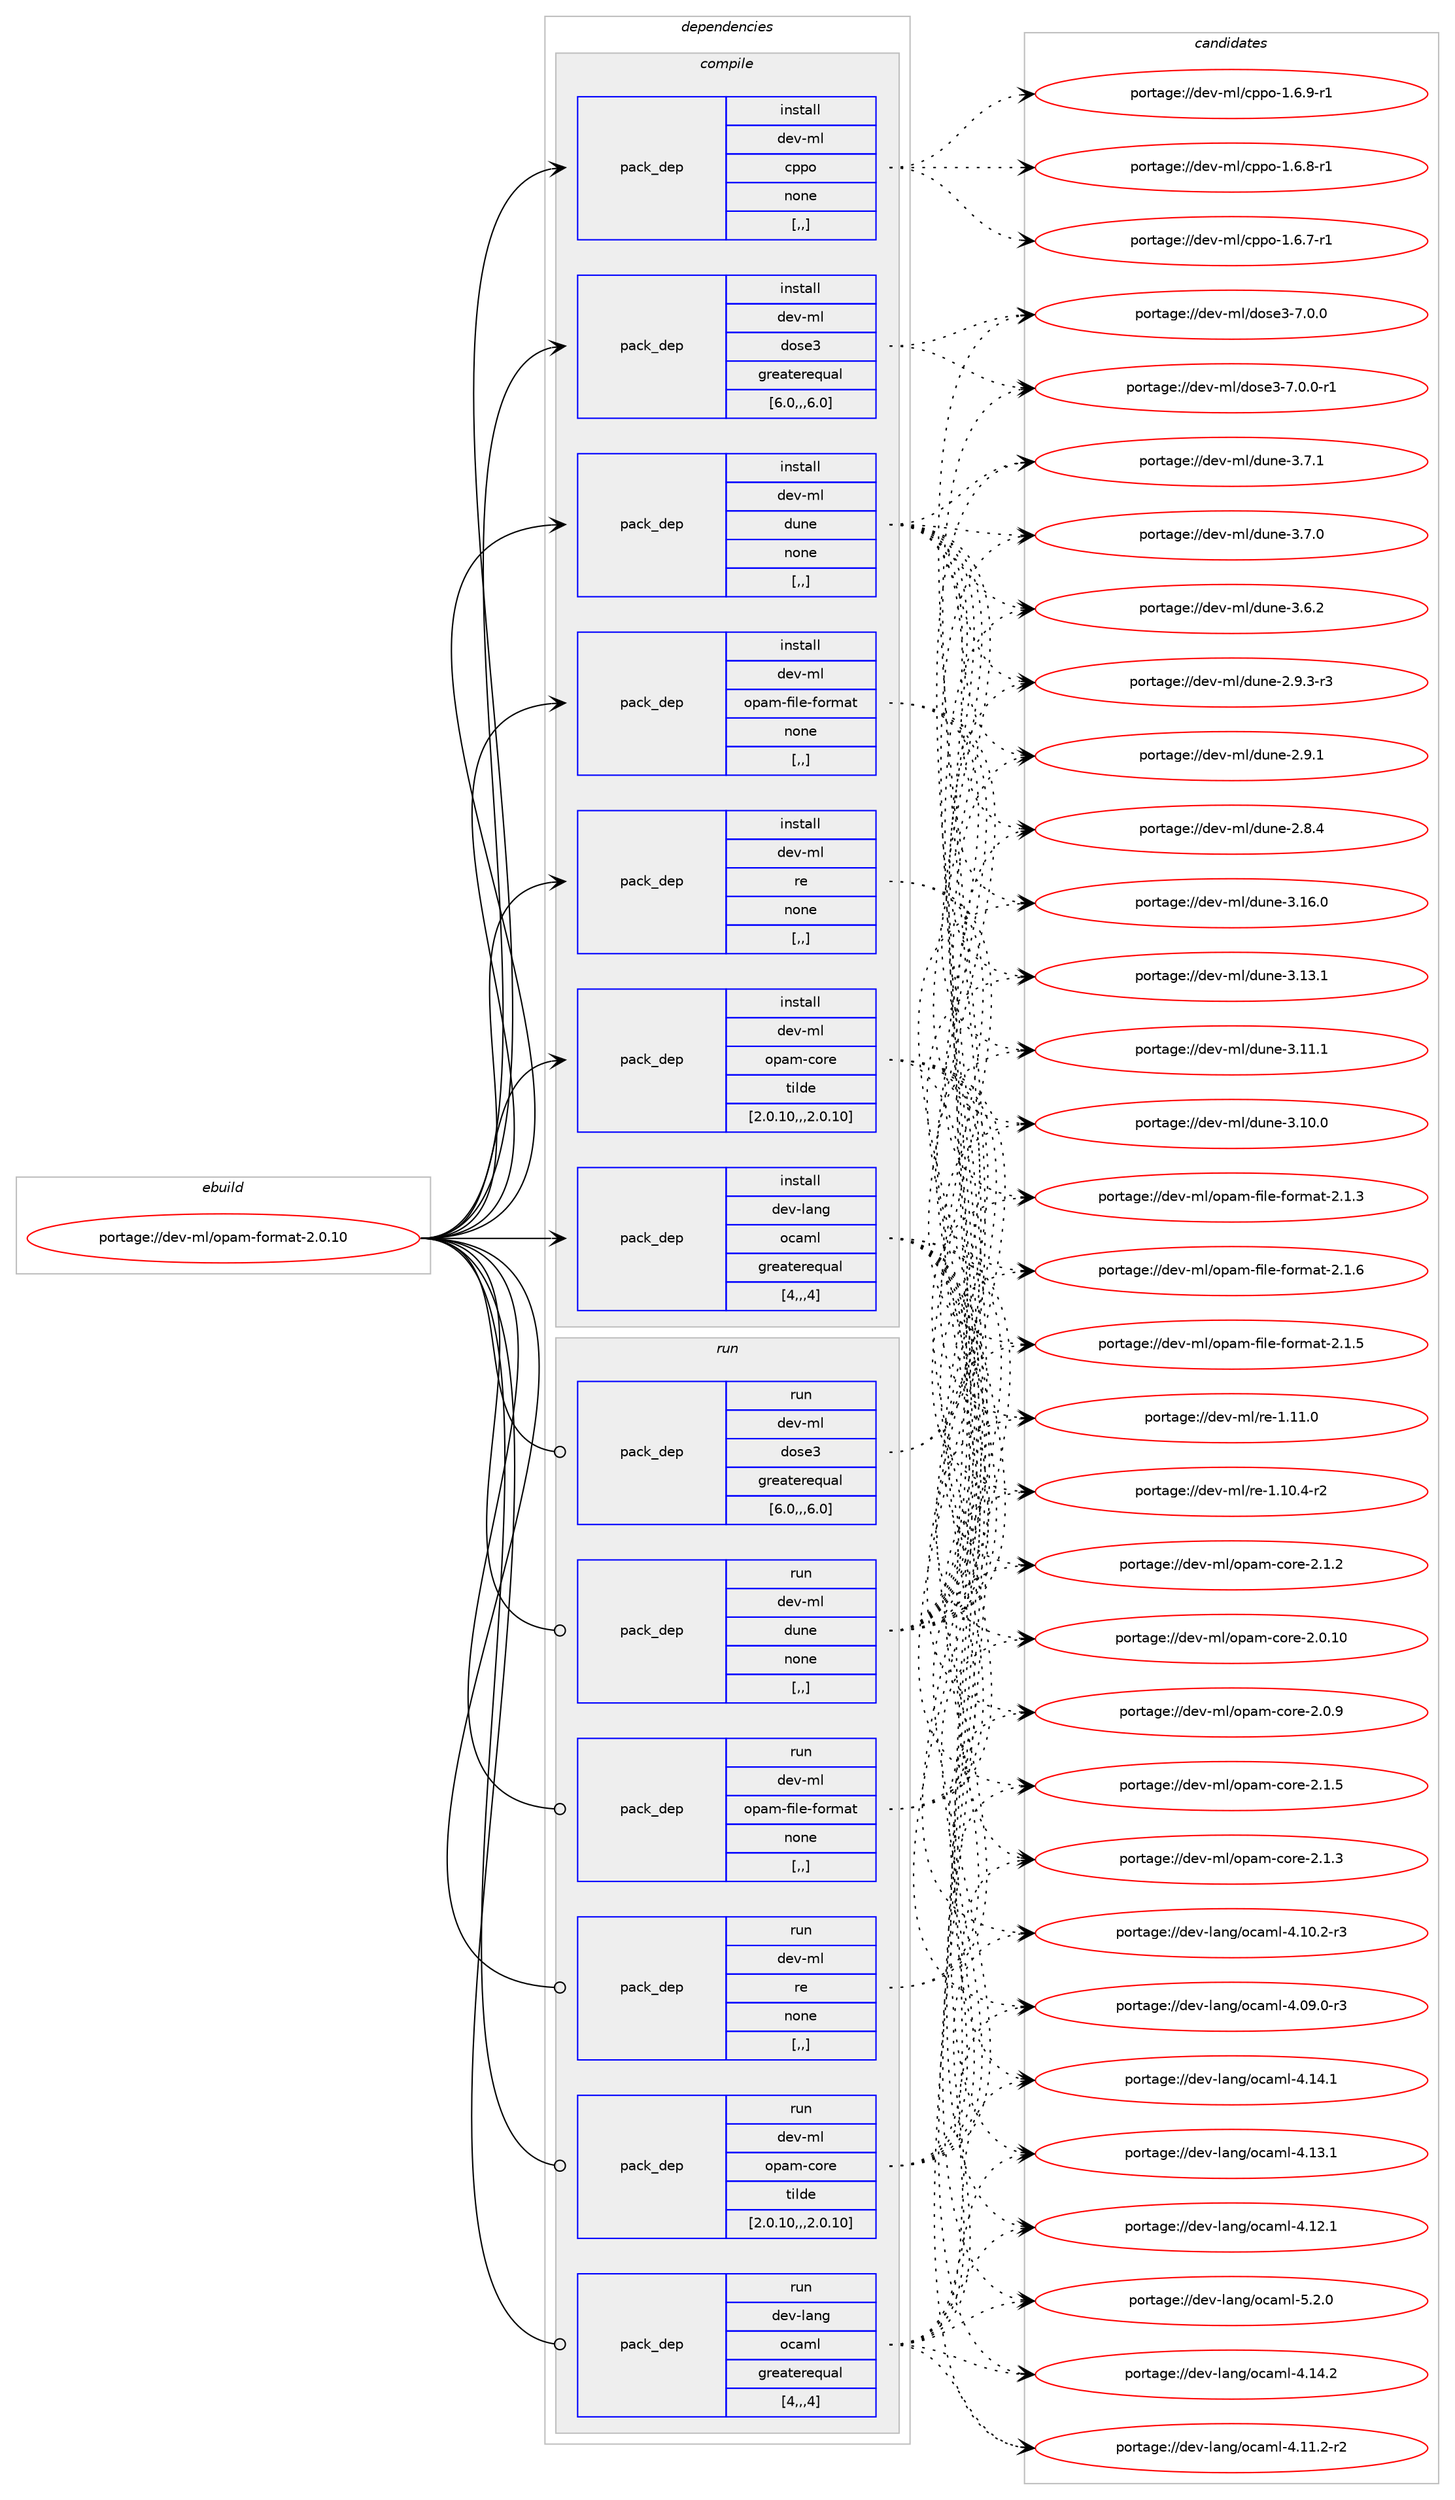 digraph prolog {

# *************
# Graph options
# *************

newrank=true;
concentrate=true;
compound=true;
graph [rankdir=LR,fontname=Helvetica,fontsize=10,ranksep=1.5];#, ranksep=2.5, nodesep=0.2];
edge  [arrowhead=vee];
node  [fontname=Helvetica,fontsize=10];

# **********
# The ebuild
# **********

subgraph cluster_leftcol {
color=gray;
rank=same;
label=<<i>ebuild</i>>;
id [label="portage://dev-ml/opam-format-2.0.10", color=red, width=4, href="../dev-ml/opam-format-2.0.10.svg"];
}

# ****************
# The dependencies
# ****************

subgraph cluster_midcol {
color=gray;
label=<<i>dependencies</i>>;
subgraph cluster_compile {
fillcolor="#eeeeee";
style=filled;
label=<<i>compile</i>>;
subgraph pack89942 {
dependency120591 [label=<<TABLE BORDER="0" CELLBORDER="1" CELLSPACING="0" CELLPADDING="4" WIDTH="220"><TR><TD ROWSPAN="6" CELLPADDING="30">pack_dep</TD></TR><TR><TD WIDTH="110">install</TD></TR><TR><TD>dev-lang</TD></TR><TR><TD>ocaml</TD></TR><TR><TD>greaterequal</TD></TR><TR><TD>[4,,,4]</TD></TR></TABLE>>, shape=none, color=blue];
}
id:e -> dependency120591:w [weight=20,style="solid",arrowhead="vee"];
subgraph pack89943 {
dependency120592 [label=<<TABLE BORDER="0" CELLBORDER="1" CELLSPACING="0" CELLPADDING="4" WIDTH="220"><TR><TD ROWSPAN="6" CELLPADDING="30">pack_dep</TD></TR><TR><TD WIDTH="110">install</TD></TR><TR><TD>dev-ml</TD></TR><TR><TD>cppo</TD></TR><TR><TD>none</TD></TR><TR><TD>[,,]</TD></TR></TABLE>>, shape=none, color=blue];
}
id:e -> dependency120592:w [weight=20,style="solid",arrowhead="vee"];
subgraph pack89944 {
dependency120593 [label=<<TABLE BORDER="0" CELLBORDER="1" CELLSPACING="0" CELLPADDING="4" WIDTH="220"><TR><TD ROWSPAN="6" CELLPADDING="30">pack_dep</TD></TR><TR><TD WIDTH="110">install</TD></TR><TR><TD>dev-ml</TD></TR><TR><TD>dose3</TD></TR><TR><TD>greaterequal</TD></TR><TR><TD>[6.0,,,6.0]</TD></TR></TABLE>>, shape=none, color=blue];
}
id:e -> dependency120593:w [weight=20,style="solid",arrowhead="vee"];
subgraph pack89945 {
dependency120594 [label=<<TABLE BORDER="0" CELLBORDER="1" CELLSPACING="0" CELLPADDING="4" WIDTH="220"><TR><TD ROWSPAN="6" CELLPADDING="30">pack_dep</TD></TR><TR><TD WIDTH="110">install</TD></TR><TR><TD>dev-ml</TD></TR><TR><TD>dune</TD></TR><TR><TD>none</TD></TR><TR><TD>[,,]</TD></TR></TABLE>>, shape=none, color=blue];
}
id:e -> dependency120594:w [weight=20,style="solid",arrowhead="vee"];
subgraph pack89946 {
dependency120595 [label=<<TABLE BORDER="0" CELLBORDER="1" CELLSPACING="0" CELLPADDING="4" WIDTH="220"><TR><TD ROWSPAN="6" CELLPADDING="30">pack_dep</TD></TR><TR><TD WIDTH="110">install</TD></TR><TR><TD>dev-ml</TD></TR><TR><TD>opam-core</TD></TR><TR><TD>tilde</TD></TR><TR><TD>[2.0.10,,,2.0.10]</TD></TR></TABLE>>, shape=none, color=blue];
}
id:e -> dependency120595:w [weight=20,style="solid",arrowhead="vee"];
subgraph pack89947 {
dependency120596 [label=<<TABLE BORDER="0" CELLBORDER="1" CELLSPACING="0" CELLPADDING="4" WIDTH="220"><TR><TD ROWSPAN="6" CELLPADDING="30">pack_dep</TD></TR><TR><TD WIDTH="110">install</TD></TR><TR><TD>dev-ml</TD></TR><TR><TD>opam-file-format</TD></TR><TR><TD>none</TD></TR><TR><TD>[,,]</TD></TR></TABLE>>, shape=none, color=blue];
}
id:e -> dependency120596:w [weight=20,style="solid",arrowhead="vee"];
subgraph pack89948 {
dependency120597 [label=<<TABLE BORDER="0" CELLBORDER="1" CELLSPACING="0" CELLPADDING="4" WIDTH="220"><TR><TD ROWSPAN="6" CELLPADDING="30">pack_dep</TD></TR><TR><TD WIDTH="110">install</TD></TR><TR><TD>dev-ml</TD></TR><TR><TD>re</TD></TR><TR><TD>none</TD></TR><TR><TD>[,,]</TD></TR></TABLE>>, shape=none, color=blue];
}
id:e -> dependency120597:w [weight=20,style="solid",arrowhead="vee"];
}
subgraph cluster_compileandrun {
fillcolor="#eeeeee";
style=filled;
label=<<i>compile and run</i>>;
}
subgraph cluster_run {
fillcolor="#eeeeee";
style=filled;
label=<<i>run</i>>;
subgraph pack89949 {
dependency120598 [label=<<TABLE BORDER="0" CELLBORDER="1" CELLSPACING="0" CELLPADDING="4" WIDTH="220"><TR><TD ROWSPAN="6" CELLPADDING="30">pack_dep</TD></TR><TR><TD WIDTH="110">run</TD></TR><TR><TD>dev-lang</TD></TR><TR><TD>ocaml</TD></TR><TR><TD>greaterequal</TD></TR><TR><TD>[4,,,4]</TD></TR></TABLE>>, shape=none, color=blue];
}
id:e -> dependency120598:w [weight=20,style="solid",arrowhead="odot"];
subgraph pack89950 {
dependency120599 [label=<<TABLE BORDER="0" CELLBORDER="1" CELLSPACING="0" CELLPADDING="4" WIDTH="220"><TR><TD ROWSPAN="6" CELLPADDING="30">pack_dep</TD></TR><TR><TD WIDTH="110">run</TD></TR><TR><TD>dev-ml</TD></TR><TR><TD>dose3</TD></TR><TR><TD>greaterequal</TD></TR><TR><TD>[6.0,,,6.0]</TD></TR></TABLE>>, shape=none, color=blue];
}
id:e -> dependency120599:w [weight=20,style="solid",arrowhead="odot"];
subgraph pack89951 {
dependency120600 [label=<<TABLE BORDER="0" CELLBORDER="1" CELLSPACING="0" CELLPADDING="4" WIDTH="220"><TR><TD ROWSPAN="6" CELLPADDING="30">pack_dep</TD></TR><TR><TD WIDTH="110">run</TD></TR><TR><TD>dev-ml</TD></TR><TR><TD>dune</TD></TR><TR><TD>none</TD></TR><TR><TD>[,,]</TD></TR></TABLE>>, shape=none, color=blue];
}
id:e -> dependency120600:w [weight=20,style="solid",arrowhead="odot"];
subgraph pack89952 {
dependency120601 [label=<<TABLE BORDER="0" CELLBORDER="1" CELLSPACING="0" CELLPADDING="4" WIDTH="220"><TR><TD ROWSPAN="6" CELLPADDING="30">pack_dep</TD></TR><TR><TD WIDTH="110">run</TD></TR><TR><TD>dev-ml</TD></TR><TR><TD>opam-core</TD></TR><TR><TD>tilde</TD></TR><TR><TD>[2.0.10,,,2.0.10]</TD></TR></TABLE>>, shape=none, color=blue];
}
id:e -> dependency120601:w [weight=20,style="solid",arrowhead="odot"];
subgraph pack89953 {
dependency120602 [label=<<TABLE BORDER="0" CELLBORDER="1" CELLSPACING="0" CELLPADDING="4" WIDTH="220"><TR><TD ROWSPAN="6" CELLPADDING="30">pack_dep</TD></TR><TR><TD WIDTH="110">run</TD></TR><TR><TD>dev-ml</TD></TR><TR><TD>opam-file-format</TD></TR><TR><TD>none</TD></TR><TR><TD>[,,]</TD></TR></TABLE>>, shape=none, color=blue];
}
id:e -> dependency120602:w [weight=20,style="solid",arrowhead="odot"];
subgraph pack89954 {
dependency120603 [label=<<TABLE BORDER="0" CELLBORDER="1" CELLSPACING="0" CELLPADDING="4" WIDTH="220"><TR><TD ROWSPAN="6" CELLPADDING="30">pack_dep</TD></TR><TR><TD WIDTH="110">run</TD></TR><TR><TD>dev-ml</TD></TR><TR><TD>re</TD></TR><TR><TD>none</TD></TR><TR><TD>[,,]</TD></TR></TABLE>>, shape=none, color=blue];
}
id:e -> dependency120603:w [weight=20,style="solid",arrowhead="odot"];
}
}

# **************
# The candidates
# **************

subgraph cluster_choices {
rank=same;
color=gray;
label=<<i>candidates</i>>;

subgraph choice89942 {
color=black;
nodesep=1;
choice1001011184510897110103471119997109108455346504648 [label="portage://dev-lang/ocaml-5.2.0", color=red, width=4,href="../dev-lang/ocaml-5.2.0.svg"];
choice100101118451089711010347111999710910845524649524650 [label="portage://dev-lang/ocaml-4.14.2", color=red, width=4,href="../dev-lang/ocaml-4.14.2.svg"];
choice100101118451089711010347111999710910845524649524649 [label="portage://dev-lang/ocaml-4.14.1", color=red, width=4,href="../dev-lang/ocaml-4.14.1.svg"];
choice100101118451089711010347111999710910845524649514649 [label="portage://dev-lang/ocaml-4.13.1", color=red, width=4,href="../dev-lang/ocaml-4.13.1.svg"];
choice100101118451089711010347111999710910845524649504649 [label="portage://dev-lang/ocaml-4.12.1", color=red, width=4,href="../dev-lang/ocaml-4.12.1.svg"];
choice1001011184510897110103471119997109108455246494946504511450 [label="portage://dev-lang/ocaml-4.11.2-r2", color=red, width=4,href="../dev-lang/ocaml-4.11.2-r2.svg"];
choice1001011184510897110103471119997109108455246494846504511451 [label="portage://dev-lang/ocaml-4.10.2-r3", color=red, width=4,href="../dev-lang/ocaml-4.10.2-r3.svg"];
choice1001011184510897110103471119997109108455246485746484511451 [label="portage://dev-lang/ocaml-4.09.0-r3", color=red, width=4,href="../dev-lang/ocaml-4.09.0-r3.svg"];
dependency120591:e -> choice1001011184510897110103471119997109108455346504648:w [style=dotted,weight="100"];
dependency120591:e -> choice100101118451089711010347111999710910845524649524650:w [style=dotted,weight="100"];
dependency120591:e -> choice100101118451089711010347111999710910845524649524649:w [style=dotted,weight="100"];
dependency120591:e -> choice100101118451089711010347111999710910845524649514649:w [style=dotted,weight="100"];
dependency120591:e -> choice100101118451089711010347111999710910845524649504649:w [style=dotted,weight="100"];
dependency120591:e -> choice1001011184510897110103471119997109108455246494946504511450:w [style=dotted,weight="100"];
dependency120591:e -> choice1001011184510897110103471119997109108455246494846504511451:w [style=dotted,weight="100"];
dependency120591:e -> choice1001011184510897110103471119997109108455246485746484511451:w [style=dotted,weight="100"];
}
subgraph choice89943 {
color=black;
nodesep=1;
choice1001011184510910847991121121114549465446574511449 [label="portage://dev-ml/cppo-1.6.9-r1", color=red, width=4,href="../dev-ml/cppo-1.6.9-r1.svg"];
choice1001011184510910847991121121114549465446564511449 [label="portage://dev-ml/cppo-1.6.8-r1", color=red, width=4,href="../dev-ml/cppo-1.6.8-r1.svg"];
choice1001011184510910847991121121114549465446554511449 [label="portage://dev-ml/cppo-1.6.7-r1", color=red, width=4,href="../dev-ml/cppo-1.6.7-r1.svg"];
dependency120592:e -> choice1001011184510910847991121121114549465446574511449:w [style=dotted,weight="100"];
dependency120592:e -> choice1001011184510910847991121121114549465446564511449:w [style=dotted,weight="100"];
dependency120592:e -> choice1001011184510910847991121121114549465446554511449:w [style=dotted,weight="100"];
}
subgraph choice89944 {
color=black;
nodesep=1;
choice1001011184510910847100111115101514555464846484511449 [label="portage://dev-ml/dose3-7.0.0-r1", color=red, width=4,href="../dev-ml/dose3-7.0.0-r1.svg"];
choice100101118451091084710011111510151455546484648 [label="portage://dev-ml/dose3-7.0.0", color=red, width=4,href="../dev-ml/dose3-7.0.0.svg"];
dependency120593:e -> choice1001011184510910847100111115101514555464846484511449:w [style=dotted,weight="100"];
dependency120593:e -> choice100101118451091084710011111510151455546484648:w [style=dotted,weight="100"];
}
subgraph choice89945 {
color=black;
nodesep=1;
choice100101118451091084710011711010145514649544648 [label="portage://dev-ml/dune-3.16.0", color=red, width=4,href="../dev-ml/dune-3.16.0.svg"];
choice100101118451091084710011711010145514649514649 [label="portage://dev-ml/dune-3.13.1", color=red, width=4,href="../dev-ml/dune-3.13.1.svg"];
choice100101118451091084710011711010145514649494649 [label="portage://dev-ml/dune-3.11.1", color=red, width=4,href="../dev-ml/dune-3.11.1.svg"];
choice100101118451091084710011711010145514649484648 [label="portage://dev-ml/dune-3.10.0", color=red, width=4,href="../dev-ml/dune-3.10.0.svg"];
choice1001011184510910847100117110101455146554649 [label="portage://dev-ml/dune-3.7.1", color=red, width=4,href="../dev-ml/dune-3.7.1.svg"];
choice1001011184510910847100117110101455146554648 [label="portage://dev-ml/dune-3.7.0", color=red, width=4,href="../dev-ml/dune-3.7.0.svg"];
choice1001011184510910847100117110101455146544650 [label="portage://dev-ml/dune-3.6.2", color=red, width=4,href="../dev-ml/dune-3.6.2.svg"];
choice10010111845109108471001171101014550465746514511451 [label="portage://dev-ml/dune-2.9.3-r3", color=red, width=4,href="../dev-ml/dune-2.9.3-r3.svg"];
choice1001011184510910847100117110101455046574649 [label="portage://dev-ml/dune-2.9.1", color=red, width=4,href="../dev-ml/dune-2.9.1.svg"];
choice1001011184510910847100117110101455046564652 [label="portage://dev-ml/dune-2.8.4", color=red, width=4,href="../dev-ml/dune-2.8.4.svg"];
dependency120594:e -> choice100101118451091084710011711010145514649544648:w [style=dotted,weight="100"];
dependency120594:e -> choice100101118451091084710011711010145514649514649:w [style=dotted,weight="100"];
dependency120594:e -> choice100101118451091084710011711010145514649494649:w [style=dotted,weight="100"];
dependency120594:e -> choice100101118451091084710011711010145514649484648:w [style=dotted,weight="100"];
dependency120594:e -> choice1001011184510910847100117110101455146554649:w [style=dotted,weight="100"];
dependency120594:e -> choice1001011184510910847100117110101455146554648:w [style=dotted,weight="100"];
dependency120594:e -> choice1001011184510910847100117110101455146544650:w [style=dotted,weight="100"];
dependency120594:e -> choice10010111845109108471001171101014550465746514511451:w [style=dotted,weight="100"];
dependency120594:e -> choice1001011184510910847100117110101455046574649:w [style=dotted,weight="100"];
dependency120594:e -> choice1001011184510910847100117110101455046564652:w [style=dotted,weight="100"];
}
subgraph choice89946 {
color=black;
nodesep=1;
choice1001011184510910847111112971094599111114101455046494653 [label="portage://dev-ml/opam-core-2.1.5", color=red, width=4,href="../dev-ml/opam-core-2.1.5.svg"];
choice1001011184510910847111112971094599111114101455046494651 [label="portage://dev-ml/opam-core-2.1.3", color=red, width=4,href="../dev-ml/opam-core-2.1.3.svg"];
choice1001011184510910847111112971094599111114101455046494650 [label="portage://dev-ml/opam-core-2.1.2", color=red, width=4,href="../dev-ml/opam-core-2.1.2.svg"];
choice100101118451091084711111297109459911111410145504648464948 [label="portage://dev-ml/opam-core-2.0.10", color=red, width=4,href="../dev-ml/opam-core-2.0.10.svg"];
choice1001011184510910847111112971094599111114101455046484657 [label="portage://dev-ml/opam-core-2.0.9", color=red, width=4,href="../dev-ml/opam-core-2.0.9.svg"];
dependency120595:e -> choice1001011184510910847111112971094599111114101455046494653:w [style=dotted,weight="100"];
dependency120595:e -> choice1001011184510910847111112971094599111114101455046494651:w [style=dotted,weight="100"];
dependency120595:e -> choice1001011184510910847111112971094599111114101455046494650:w [style=dotted,weight="100"];
dependency120595:e -> choice100101118451091084711111297109459911111410145504648464948:w [style=dotted,weight="100"];
dependency120595:e -> choice1001011184510910847111112971094599111114101455046484657:w [style=dotted,weight="100"];
}
subgraph choice89947 {
color=black;
nodesep=1;
choice100101118451091084711111297109451021051081014510211111410997116455046494654 [label="portage://dev-ml/opam-file-format-2.1.6", color=red, width=4,href="../dev-ml/opam-file-format-2.1.6.svg"];
choice100101118451091084711111297109451021051081014510211111410997116455046494653 [label="portage://dev-ml/opam-file-format-2.1.5", color=red, width=4,href="../dev-ml/opam-file-format-2.1.5.svg"];
choice100101118451091084711111297109451021051081014510211111410997116455046494651 [label="portage://dev-ml/opam-file-format-2.1.3", color=red, width=4,href="../dev-ml/opam-file-format-2.1.3.svg"];
dependency120596:e -> choice100101118451091084711111297109451021051081014510211111410997116455046494654:w [style=dotted,weight="100"];
dependency120596:e -> choice100101118451091084711111297109451021051081014510211111410997116455046494653:w [style=dotted,weight="100"];
dependency120596:e -> choice100101118451091084711111297109451021051081014510211111410997116455046494651:w [style=dotted,weight="100"];
}
subgraph choice89948 {
color=black;
nodesep=1;
choice100101118451091084711410145494649494648 [label="portage://dev-ml/re-1.11.0", color=red, width=4,href="../dev-ml/re-1.11.0.svg"];
choice1001011184510910847114101454946494846524511450 [label="portage://dev-ml/re-1.10.4-r2", color=red, width=4,href="../dev-ml/re-1.10.4-r2.svg"];
dependency120597:e -> choice100101118451091084711410145494649494648:w [style=dotted,weight="100"];
dependency120597:e -> choice1001011184510910847114101454946494846524511450:w [style=dotted,weight="100"];
}
subgraph choice89949 {
color=black;
nodesep=1;
choice1001011184510897110103471119997109108455346504648 [label="portage://dev-lang/ocaml-5.2.0", color=red, width=4,href="../dev-lang/ocaml-5.2.0.svg"];
choice100101118451089711010347111999710910845524649524650 [label="portage://dev-lang/ocaml-4.14.2", color=red, width=4,href="../dev-lang/ocaml-4.14.2.svg"];
choice100101118451089711010347111999710910845524649524649 [label="portage://dev-lang/ocaml-4.14.1", color=red, width=4,href="../dev-lang/ocaml-4.14.1.svg"];
choice100101118451089711010347111999710910845524649514649 [label="portage://dev-lang/ocaml-4.13.1", color=red, width=4,href="../dev-lang/ocaml-4.13.1.svg"];
choice100101118451089711010347111999710910845524649504649 [label="portage://dev-lang/ocaml-4.12.1", color=red, width=4,href="../dev-lang/ocaml-4.12.1.svg"];
choice1001011184510897110103471119997109108455246494946504511450 [label="portage://dev-lang/ocaml-4.11.2-r2", color=red, width=4,href="../dev-lang/ocaml-4.11.2-r2.svg"];
choice1001011184510897110103471119997109108455246494846504511451 [label="portage://dev-lang/ocaml-4.10.2-r3", color=red, width=4,href="../dev-lang/ocaml-4.10.2-r3.svg"];
choice1001011184510897110103471119997109108455246485746484511451 [label="portage://dev-lang/ocaml-4.09.0-r3", color=red, width=4,href="../dev-lang/ocaml-4.09.0-r3.svg"];
dependency120598:e -> choice1001011184510897110103471119997109108455346504648:w [style=dotted,weight="100"];
dependency120598:e -> choice100101118451089711010347111999710910845524649524650:w [style=dotted,weight="100"];
dependency120598:e -> choice100101118451089711010347111999710910845524649524649:w [style=dotted,weight="100"];
dependency120598:e -> choice100101118451089711010347111999710910845524649514649:w [style=dotted,weight="100"];
dependency120598:e -> choice100101118451089711010347111999710910845524649504649:w [style=dotted,weight="100"];
dependency120598:e -> choice1001011184510897110103471119997109108455246494946504511450:w [style=dotted,weight="100"];
dependency120598:e -> choice1001011184510897110103471119997109108455246494846504511451:w [style=dotted,weight="100"];
dependency120598:e -> choice1001011184510897110103471119997109108455246485746484511451:w [style=dotted,weight="100"];
}
subgraph choice89950 {
color=black;
nodesep=1;
choice1001011184510910847100111115101514555464846484511449 [label="portage://dev-ml/dose3-7.0.0-r1", color=red, width=4,href="../dev-ml/dose3-7.0.0-r1.svg"];
choice100101118451091084710011111510151455546484648 [label="portage://dev-ml/dose3-7.0.0", color=red, width=4,href="../dev-ml/dose3-7.0.0.svg"];
dependency120599:e -> choice1001011184510910847100111115101514555464846484511449:w [style=dotted,weight="100"];
dependency120599:e -> choice100101118451091084710011111510151455546484648:w [style=dotted,weight="100"];
}
subgraph choice89951 {
color=black;
nodesep=1;
choice100101118451091084710011711010145514649544648 [label="portage://dev-ml/dune-3.16.0", color=red, width=4,href="../dev-ml/dune-3.16.0.svg"];
choice100101118451091084710011711010145514649514649 [label="portage://dev-ml/dune-3.13.1", color=red, width=4,href="../dev-ml/dune-3.13.1.svg"];
choice100101118451091084710011711010145514649494649 [label="portage://dev-ml/dune-3.11.1", color=red, width=4,href="../dev-ml/dune-3.11.1.svg"];
choice100101118451091084710011711010145514649484648 [label="portage://dev-ml/dune-3.10.0", color=red, width=4,href="../dev-ml/dune-3.10.0.svg"];
choice1001011184510910847100117110101455146554649 [label="portage://dev-ml/dune-3.7.1", color=red, width=4,href="../dev-ml/dune-3.7.1.svg"];
choice1001011184510910847100117110101455146554648 [label="portage://dev-ml/dune-3.7.0", color=red, width=4,href="../dev-ml/dune-3.7.0.svg"];
choice1001011184510910847100117110101455146544650 [label="portage://dev-ml/dune-3.6.2", color=red, width=4,href="../dev-ml/dune-3.6.2.svg"];
choice10010111845109108471001171101014550465746514511451 [label="portage://dev-ml/dune-2.9.3-r3", color=red, width=4,href="../dev-ml/dune-2.9.3-r3.svg"];
choice1001011184510910847100117110101455046574649 [label="portage://dev-ml/dune-2.9.1", color=red, width=4,href="../dev-ml/dune-2.9.1.svg"];
choice1001011184510910847100117110101455046564652 [label="portage://dev-ml/dune-2.8.4", color=red, width=4,href="../dev-ml/dune-2.8.4.svg"];
dependency120600:e -> choice100101118451091084710011711010145514649544648:w [style=dotted,weight="100"];
dependency120600:e -> choice100101118451091084710011711010145514649514649:w [style=dotted,weight="100"];
dependency120600:e -> choice100101118451091084710011711010145514649494649:w [style=dotted,weight="100"];
dependency120600:e -> choice100101118451091084710011711010145514649484648:w [style=dotted,weight="100"];
dependency120600:e -> choice1001011184510910847100117110101455146554649:w [style=dotted,weight="100"];
dependency120600:e -> choice1001011184510910847100117110101455146554648:w [style=dotted,weight="100"];
dependency120600:e -> choice1001011184510910847100117110101455146544650:w [style=dotted,weight="100"];
dependency120600:e -> choice10010111845109108471001171101014550465746514511451:w [style=dotted,weight="100"];
dependency120600:e -> choice1001011184510910847100117110101455046574649:w [style=dotted,weight="100"];
dependency120600:e -> choice1001011184510910847100117110101455046564652:w [style=dotted,weight="100"];
}
subgraph choice89952 {
color=black;
nodesep=1;
choice1001011184510910847111112971094599111114101455046494653 [label="portage://dev-ml/opam-core-2.1.5", color=red, width=4,href="../dev-ml/opam-core-2.1.5.svg"];
choice1001011184510910847111112971094599111114101455046494651 [label="portage://dev-ml/opam-core-2.1.3", color=red, width=4,href="../dev-ml/opam-core-2.1.3.svg"];
choice1001011184510910847111112971094599111114101455046494650 [label="portage://dev-ml/opam-core-2.1.2", color=red, width=4,href="../dev-ml/opam-core-2.1.2.svg"];
choice100101118451091084711111297109459911111410145504648464948 [label="portage://dev-ml/opam-core-2.0.10", color=red, width=4,href="../dev-ml/opam-core-2.0.10.svg"];
choice1001011184510910847111112971094599111114101455046484657 [label="portage://dev-ml/opam-core-2.0.9", color=red, width=4,href="../dev-ml/opam-core-2.0.9.svg"];
dependency120601:e -> choice1001011184510910847111112971094599111114101455046494653:w [style=dotted,weight="100"];
dependency120601:e -> choice1001011184510910847111112971094599111114101455046494651:w [style=dotted,weight="100"];
dependency120601:e -> choice1001011184510910847111112971094599111114101455046494650:w [style=dotted,weight="100"];
dependency120601:e -> choice100101118451091084711111297109459911111410145504648464948:w [style=dotted,weight="100"];
dependency120601:e -> choice1001011184510910847111112971094599111114101455046484657:w [style=dotted,weight="100"];
}
subgraph choice89953 {
color=black;
nodesep=1;
choice100101118451091084711111297109451021051081014510211111410997116455046494654 [label="portage://dev-ml/opam-file-format-2.1.6", color=red, width=4,href="../dev-ml/opam-file-format-2.1.6.svg"];
choice100101118451091084711111297109451021051081014510211111410997116455046494653 [label="portage://dev-ml/opam-file-format-2.1.5", color=red, width=4,href="../dev-ml/opam-file-format-2.1.5.svg"];
choice100101118451091084711111297109451021051081014510211111410997116455046494651 [label="portage://dev-ml/opam-file-format-2.1.3", color=red, width=4,href="../dev-ml/opam-file-format-2.1.3.svg"];
dependency120602:e -> choice100101118451091084711111297109451021051081014510211111410997116455046494654:w [style=dotted,weight="100"];
dependency120602:e -> choice100101118451091084711111297109451021051081014510211111410997116455046494653:w [style=dotted,weight="100"];
dependency120602:e -> choice100101118451091084711111297109451021051081014510211111410997116455046494651:w [style=dotted,weight="100"];
}
subgraph choice89954 {
color=black;
nodesep=1;
choice100101118451091084711410145494649494648 [label="portage://dev-ml/re-1.11.0", color=red, width=4,href="../dev-ml/re-1.11.0.svg"];
choice1001011184510910847114101454946494846524511450 [label="portage://dev-ml/re-1.10.4-r2", color=red, width=4,href="../dev-ml/re-1.10.4-r2.svg"];
dependency120603:e -> choice100101118451091084711410145494649494648:w [style=dotted,weight="100"];
dependency120603:e -> choice1001011184510910847114101454946494846524511450:w [style=dotted,weight="100"];
}
}

}
